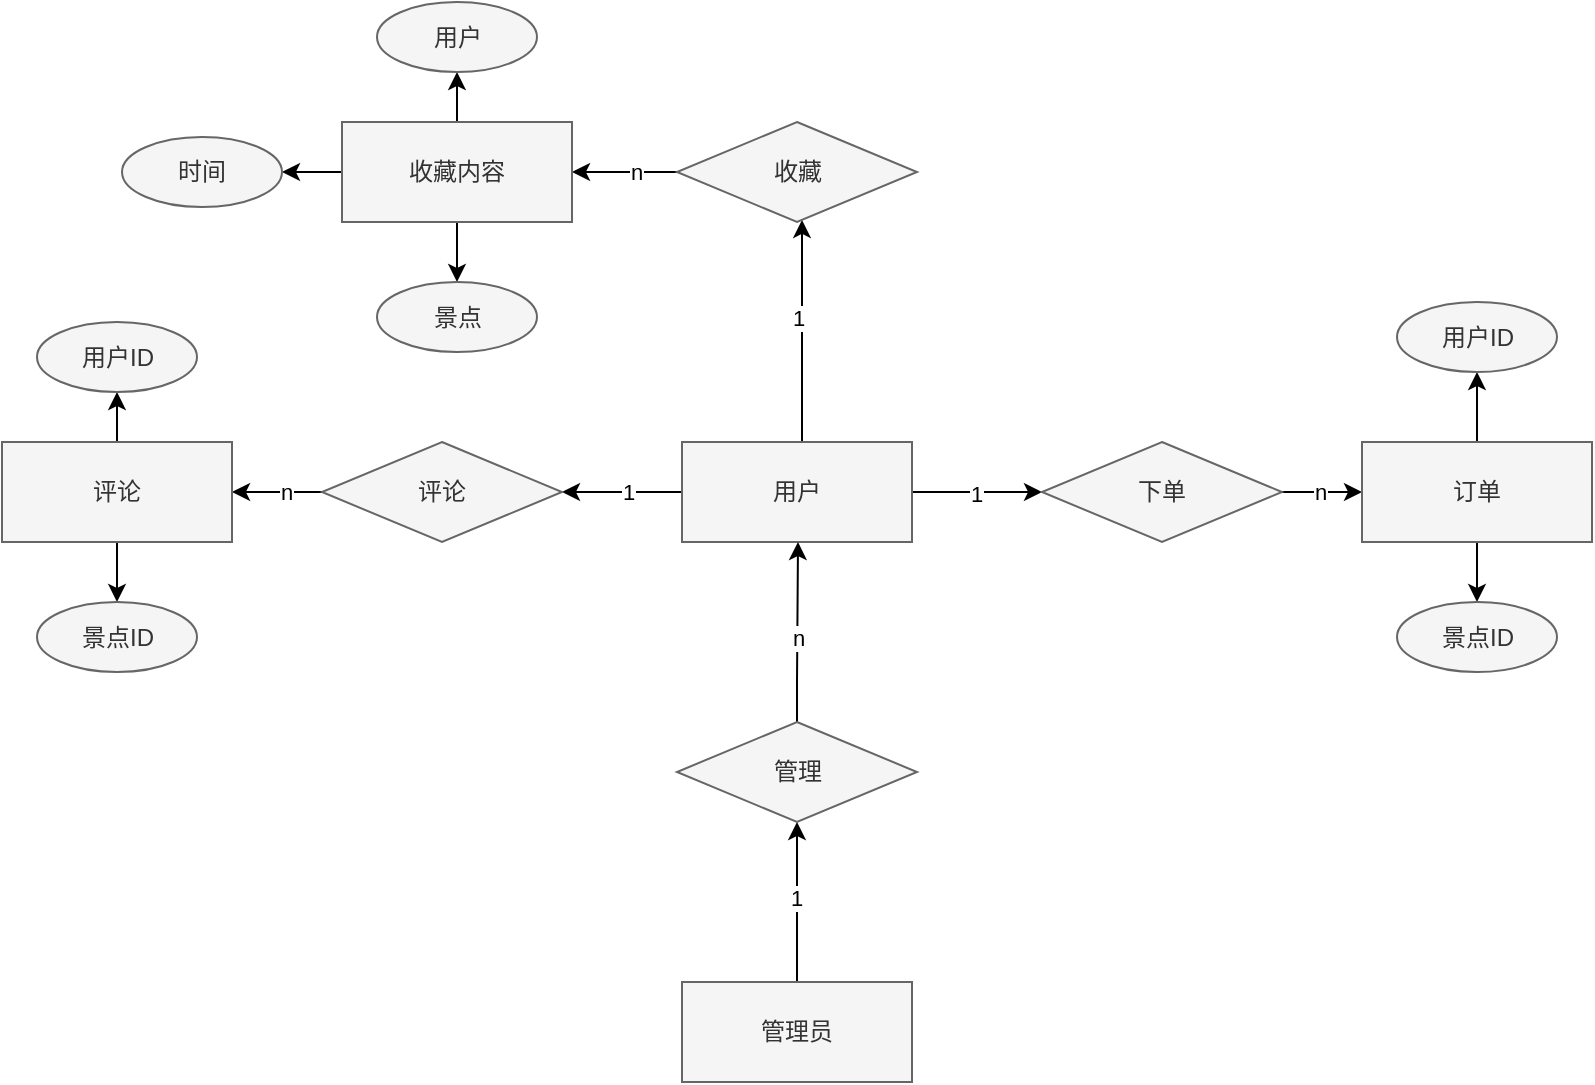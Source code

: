 <mxfile version="23.1.2" type="github">
  <diagram id="R2lEEEUBdFMjLlhIrx00" name="Page-1">
    <mxGraphModel dx="1434" dy="738" grid="1" gridSize="10" guides="1" tooltips="1" connect="1" arrows="1" fold="1" page="1" pageScale="1" pageWidth="850" pageHeight="1100" math="0" shadow="0" extFonts="Permanent Marker^https://fonts.googleapis.com/css?family=Permanent+Marker">
      <root>
        <mxCell id="0" />
        <mxCell id="1" parent="0" />
        <mxCell id="algwzxm7ROfjzH3wWhtB-11" style="edgeStyle=orthogonalEdgeStyle;rounded=0;orthogonalLoop=1;jettySize=auto;html=1;" edge="1" parent="1" source="algwzxm7ROfjzH3wWhtB-1" target="algwzxm7ROfjzH3wWhtB-10">
          <mxGeometry relative="1" as="geometry" />
        </mxCell>
        <mxCell id="algwzxm7ROfjzH3wWhtB-14" value="1" style="edgeLabel;html=1;align=center;verticalAlign=middle;resizable=0;points=[];" vertex="1" connectable="0" parent="algwzxm7ROfjzH3wWhtB-11">
          <mxGeometry x="-0.1" y="3" relative="1" as="geometry">
            <mxPoint y="-3" as="offset" />
          </mxGeometry>
        </mxCell>
        <mxCell id="algwzxm7ROfjzH3wWhtB-29" style="edgeStyle=orthogonalEdgeStyle;rounded=0;orthogonalLoop=1;jettySize=auto;html=1;" edge="1" parent="1" source="algwzxm7ROfjzH3wWhtB-1" target="algwzxm7ROfjzH3wWhtB-23">
          <mxGeometry relative="1" as="geometry">
            <Array as="points">
              <mxPoint x="420" y="230" />
              <mxPoint x="420" y="230" />
            </Array>
          </mxGeometry>
        </mxCell>
        <mxCell id="algwzxm7ROfjzH3wWhtB-44" value="1" style="edgeLabel;html=1;align=center;verticalAlign=middle;resizable=0;points=[];" vertex="1" connectable="0" parent="algwzxm7ROfjzH3wWhtB-29">
          <mxGeometry x="0.081" y="-3" relative="1" as="geometry">
            <mxPoint x="-5" y="-2" as="offset" />
          </mxGeometry>
        </mxCell>
        <mxCell id="algwzxm7ROfjzH3wWhtB-34" value="" style="edgeStyle=orthogonalEdgeStyle;rounded=0;orthogonalLoop=1;jettySize=auto;html=1;" edge="1" parent="1" source="algwzxm7ROfjzH3wWhtB-1" target="algwzxm7ROfjzH3wWhtB-33">
          <mxGeometry relative="1" as="geometry" />
        </mxCell>
        <mxCell id="algwzxm7ROfjzH3wWhtB-37" value="1" style="edgeLabel;html=1;align=center;verticalAlign=middle;resizable=0;points=[];" vertex="1" connectable="0" parent="algwzxm7ROfjzH3wWhtB-34">
          <mxGeometry x="-0.015" y="-1" relative="1" as="geometry">
            <mxPoint as="offset" />
          </mxGeometry>
        </mxCell>
        <mxCell id="algwzxm7ROfjzH3wWhtB-1" value="用户" style="rounded=0;whiteSpace=wrap;html=1;fillColor=#f5f5f5;fontColor=#333333;strokeColor=#666666;" vertex="1" parent="1">
          <mxGeometry x="360" y="290" width="115" height="50" as="geometry" />
        </mxCell>
        <mxCell id="algwzxm7ROfjzH3wWhtB-4" style="edgeStyle=orthogonalEdgeStyle;rounded=0;orthogonalLoop=1;jettySize=auto;html=1;" edge="1" parent="1" source="algwzxm7ROfjzH3wWhtB-2" target="algwzxm7ROfjzH3wWhtB-3">
          <mxGeometry relative="1" as="geometry" />
        </mxCell>
        <mxCell id="algwzxm7ROfjzH3wWhtB-5" value="1" style="edgeLabel;html=1;align=center;verticalAlign=middle;resizable=0;points=[];" vertex="1" connectable="0" parent="algwzxm7ROfjzH3wWhtB-4">
          <mxGeometry x="0.044" y="2" relative="1" as="geometry">
            <mxPoint x="1" as="offset" />
          </mxGeometry>
        </mxCell>
        <mxCell id="algwzxm7ROfjzH3wWhtB-2" value="管理员" style="rounded=0;whiteSpace=wrap;html=1;fillColor=#f5f5f5;fontColor=#333333;strokeColor=#666666;" vertex="1" parent="1">
          <mxGeometry x="360" y="560" width="115" height="50" as="geometry" />
        </mxCell>
        <mxCell id="algwzxm7ROfjzH3wWhtB-6" style="edgeStyle=orthogonalEdgeStyle;rounded=0;orthogonalLoop=1;jettySize=auto;html=1;" edge="1" parent="1" source="algwzxm7ROfjzH3wWhtB-3" target="algwzxm7ROfjzH3wWhtB-1">
          <mxGeometry relative="1" as="geometry">
            <Array as="points">
              <mxPoint x="418" y="410" />
              <mxPoint x="418" y="410" />
            </Array>
          </mxGeometry>
        </mxCell>
        <mxCell id="algwzxm7ROfjzH3wWhtB-7" value="n" style="edgeLabel;html=1;align=center;verticalAlign=middle;resizable=0;points=[];" vertex="1" connectable="0" parent="algwzxm7ROfjzH3wWhtB-6">
          <mxGeometry x="-0.046" y="-1" relative="1" as="geometry">
            <mxPoint x="-1" as="offset" />
          </mxGeometry>
        </mxCell>
        <mxCell id="algwzxm7ROfjzH3wWhtB-3" value="管理" style="rhombus;whiteSpace=wrap;html=1;fillColor=#f5f5f5;fontColor=#333333;strokeColor=#666666;" vertex="1" parent="1">
          <mxGeometry x="357.5" y="430" width="120" height="50" as="geometry" />
        </mxCell>
        <mxCell id="algwzxm7ROfjzH3wWhtB-13" style="edgeStyle=orthogonalEdgeStyle;rounded=0;orthogonalLoop=1;jettySize=auto;html=1;entryX=1;entryY=0.5;entryDx=0;entryDy=0;" edge="1" parent="1" source="algwzxm7ROfjzH3wWhtB-10" target="algwzxm7ROfjzH3wWhtB-12">
          <mxGeometry relative="1" as="geometry" />
        </mxCell>
        <mxCell id="algwzxm7ROfjzH3wWhtB-15" value="n" style="edgeLabel;html=1;align=center;verticalAlign=middle;resizable=0;points=[];" vertex="1" connectable="0" parent="algwzxm7ROfjzH3wWhtB-13">
          <mxGeometry x="-0.2" relative="1" as="geometry">
            <mxPoint as="offset" />
          </mxGeometry>
        </mxCell>
        <mxCell id="algwzxm7ROfjzH3wWhtB-10" value="评论" style="rhombus;whiteSpace=wrap;html=1;fillColor=#f5f5f5;fontColor=#333333;strokeColor=#666666;" vertex="1" parent="1">
          <mxGeometry x="180" y="290" width="120" height="50" as="geometry" />
        </mxCell>
        <mxCell id="algwzxm7ROfjzH3wWhtB-17" value="" style="edgeStyle=orthogonalEdgeStyle;rounded=0;orthogonalLoop=1;jettySize=auto;html=1;" edge="1" parent="1" source="algwzxm7ROfjzH3wWhtB-12" target="algwzxm7ROfjzH3wWhtB-16">
          <mxGeometry relative="1" as="geometry" />
        </mxCell>
        <mxCell id="algwzxm7ROfjzH3wWhtB-19" value="" style="edgeStyle=orthogonalEdgeStyle;rounded=0;orthogonalLoop=1;jettySize=auto;html=1;" edge="1" parent="1" source="algwzxm7ROfjzH3wWhtB-12" target="algwzxm7ROfjzH3wWhtB-18">
          <mxGeometry relative="1" as="geometry" />
        </mxCell>
        <mxCell id="algwzxm7ROfjzH3wWhtB-12" value="评论" style="rounded=0;whiteSpace=wrap;html=1;fillColor=#f5f5f5;fontColor=#333333;strokeColor=#666666;" vertex="1" parent="1">
          <mxGeometry x="20" y="290" width="115" height="50" as="geometry" />
        </mxCell>
        <mxCell id="algwzxm7ROfjzH3wWhtB-16" value="用户ID" style="ellipse;whiteSpace=wrap;html=1;fillColor=#f5f5f5;strokeColor=#666666;fontColor=#333333;rounded=0;" vertex="1" parent="1">
          <mxGeometry x="37.5" y="230" width="80" height="35" as="geometry" />
        </mxCell>
        <mxCell id="algwzxm7ROfjzH3wWhtB-18" value="景点ID" style="ellipse;whiteSpace=wrap;html=1;fillColor=#f5f5f5;strokeColor=#666666;fontColor=#333333;rounded=0;" vertex="1" parent="1">
          <mxGeometry x="37.5" y="370" width="80" height="35" as="geometry" />
        </mxCell>
        <mxCell id="algwzxm7ROfjzH3wWhtB-21" style="edgeStyle=orthogonalEdgeStyle;rounded=0;orthogonalLoop=1;jettySize=auto;html=1;entryX=1;entryY=0.5;entryDx=0;entryDy=0;" edge="1" parent="1" source="algwzxm7ROfjzH3wWhtB-23" target="algwzxm7ROfjzH3wWhtB-26">
          <mxGeometry relative="1" as="geometry" />
        </mxCell>
        <mxCell id="algwzxm7ROfjzH3wWhtB-22" value="n" style="edgeLabel;html=1;align=center;verticalAlign=middle;resizable=0;points=[];" vertex="1" connectable="0" parent="algwzxm7ROfjzH3wWhtB-21">
          <mxGeometry x="-0.2" relative="1" as="geometry">
            <mxPoint as="offset" />
          </mxGeometry>
        </mxCell>
        <mxCell id="algwzxm7ROfjzH3wWhtB-23" value="收藏" style="rhombus;whiteSpace=wrap;html=1;fillColor=#f5f5f5;fontColor=#333333;strokeColor=#666666;" vertex="1" parent="1">
          <mxGeometry x="357.5" y="130" width="120" height="50" as="geometry" />
        </mxCell>
        <mxCell id="algwzxm7ROfjzH3wWhtB-24" value="" style="edgeStyle=orthogonalEdgeStyle;rounded=0;orthogonalLoop=1;jettySize=auto;html=1;" edge="1" parent="1" source="algwzxm7ROfjzH3wWhtB-26" target="algwzxm7ROfjzH3wWhtB-27">
          <mxGeometry relative="1" as="geometry" />
        </mxCell>
        <mxCell id="algwzxm7ROfjzH3wWhtB-25" value="" style="edgeStyle=orthogonalEdgeStyle;rounded=0;orthogonalLoop=1;jettySize=auto;html=1;" edge="1" parent="1" source="algwzxm7ROfjzH3wWhtB-26" target="algwzxm7ROfjzH3wWhtB-28">
          <mxGeometry relative="1" as="geometry" />
        </mxCell>
        <mxCell id="algwzxm7ROfjzH3wWhtB-32" value="" style="edgeStyle=orthogonalEdgeStyle;rounded=0;orthogonalLoop=1;jettySize=auto;html=1;" edge="1" parent="1" source="algwzxm7ROfjzH3wWhtB-26" target="algwzxm7ROfjzH3wWhtB-30">
          <mxGeometry relative="1" as="geometry" />
        </mxCell>
        <mxCell id="algwzxm7ROfjzH3wWhtB-26" value="收藏内容" style="rounded=0;whiteSpace=wrap;html=1;fillColor=#f5f5f5;fontColor=#333333;strokeColor=#666666;" vertex="1" parent="1">
          <mxGeometry x="190" y="130" width="115" height="50" as="geometry" />
        </mxCell>
        <mxCell id="algwzxm7ROfjzH3wWhtB-27" value="用户" style="ellipse;whiteSpace=wrap;html=1;fillColor=#f5f5f5;strokeColor=#666666;fontColor=#333333;rounded=0;" vertex="1" parent="1">
          <mxGeometry x="207.5" y="70" width="80" height="35" as="geometry" />
        </mxCell>
        <mxCell id="algwzxm7ROfjzH3wWhtB-28" value="景点" style="ellipse;whiteSpace=wrap;html=1;fillColor=#f5f5f5;strokeColor=#666666;fontColor=#333333;rounded=0;" vertex="1" parent="1">
          <mxGeometry x="207.5" y="210" width="80" height="35" as="geometry" />
        </mxCell>
        <mxCell id="algwzxm7ROfjzH3wWhtB-30" value="时间" style="ellipse;whiteSpace=wrap;html=1;fillColor=#f5f5f5;strokeColor=#666666;fontColor=#333333;rounded=0;" vertex="1" parent="1">
          <mxGeometry x="80" y="137.5" width="80" height="35" as="geometry" />
        </mxCell>
        <mxCell id="algwzxm7ROfjzH3wWhtB-36" value="" style="edgeStyle=orthogonalEdgeStyle;rounded=0;orthogonalLoop=1;jettySize=auto;html=1;" edge="1" parent="1" source="algwzxm7ROfjzH3wWhtB-33" target="algwzxm7ROfjzH3wWhtB-35">
          <mxGeometry relative="1" as="geometry" />
        </mxCell>
        <mxCell id="algwzxm7ROfjzH3wWhtB-39" value="n" style="edgeLabel;html=1;align=center;verticalAlign=middle;resizable=0;points=[];" vertex="1" connectable="0" parent="algwzxm7ROfjzH3wWhtB-36">
          <mxGeometry x="-0.05" relative="1" as="geometry">
            <mxPoint as="offset" />
          </mxGeometry>
        </mxCell>
        <mxCell id="algwzxm7ROfjzH3wWhtB-33" value="下单" style="rhombus;whiteSpace=wrap;html=1;fillColor=#f5f5f5;fontColor=#333333;strokeColor=#666666;" vertex="1" parent="1">
          <mxGeometry x="540" y="290" width="120" height="50" as="geometry" />
        </mxCell>
        <mxCell id="algwzxm7ROfjzH3wWhtB-42" value="" style="edgeStyle=orthogonalEdgeStyle;rounded=0;orthogonalLoop=1;jettySize=auto;html=1;" edge="1" parent="1" source="algwzxm7ROfjzH3wWhtB-35" target="algwzxm7ROfjzH3wWhtB-40">
          <mxGeometry relative="1" as="geometry" />
        </mxCell>
        <mxCell id="algwzxm7ROfjzH3wWhtB-43" value="" style="edgeStyle=orthogonalEdgeStyle;rounded=0;orthogonalLoop=1;jettySize=auto;html=1;" edge="1" parent="1" source="algwzxm7ROfjzH3wWhtB-35" target="algwzxm7ROfjzH3wWhtB-41">
          <mxGeometry relative="1" as="geometry" />
        </mxCell>
        <mxCell id="algwzxm7ROfjzH3wWhtB-35" value="订单" style="rounded=0;whiteSpace=wrap;html=1;fillColor=#f5f5f5;fontColor=#333333;strokeColor=#666666;" vertex="1" parent="1">
          <mxGeometry x="700" y="290" width="115" height="50" as="geometry" />
        </mxCell>
        <mxCell id="algwzxm7ROfjzH3wWhtB-40" value="用户ID" style="ellipse;whiteSpace=wrap;html=1;fillColor=#f5f5f5;strokeColor=#666666;fontColor=#333333;rounded=0;" vertex="1" parent="1">
          <mxGeometry x="717.5" y="220" width="80" height="35" as="geometry" />
        </mxCell>
        <mxCell id="algwzxm7ROfjzH3wWhtB-41" value="景点ID" style="ellipse;whiteSpace=wrap;html=1;fillColor=#f5f5f5;strokeColor=#666666;fontColor=#333333;rounded=0;" vertex="1" parent="1">
          <mxGeometry x="717.5" y="370" width="80" height="35" as="geometry" />
        </mxCell>
      </root>
    </mxGraphModel>
  </diagram>
</mxfile>
